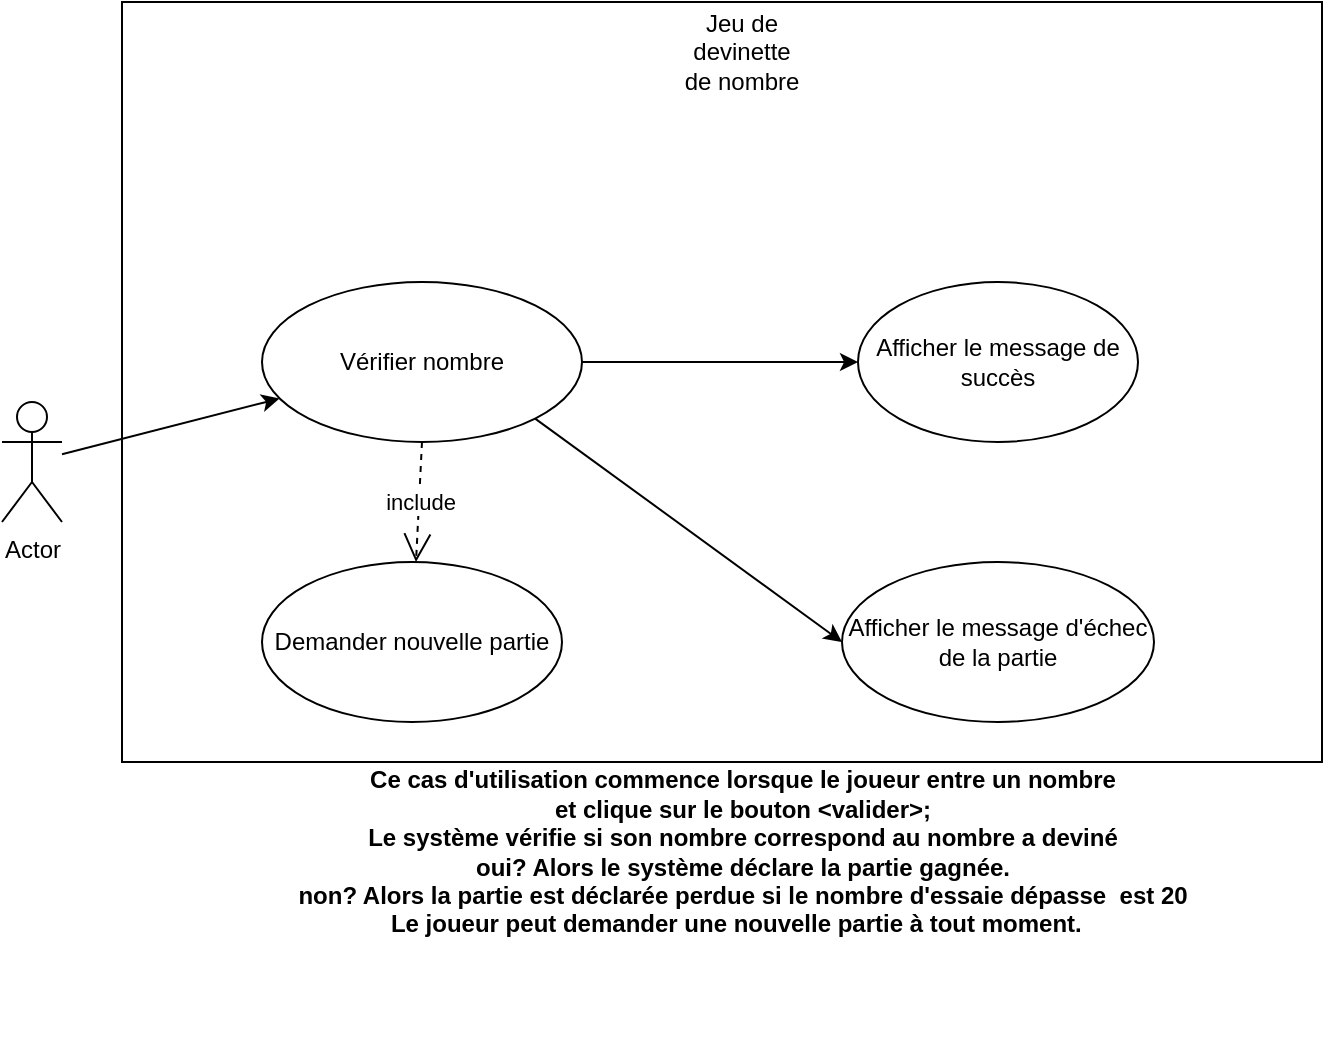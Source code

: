 <mxfile version="23.1.1" type="device">
  <diagram name="Page-1" id="S9jlU5zTJea0odiS6df1">
    <mxGraphModel dx="1034" dy="464" grid="1" gridSize="10" guides="1" tooltips="1" connect="1" arrows="1" fold="1" page="1" pageScale="1" pageWidth="827" pageHeight="1169" math="0" shadow="0">
      <root>
        <mxCell id="0" />
        <mxCell id="1" parent="0" />
        <mxCell id="1hLZS-lY9Z3ocEi8KFrw-1" value="Actor" style="shape=umlActor;verticalLabelPosition=bottom;verticalAlign=top;html=1;outlineConnect=0;" vertex="1" parent="1">
          <mxGeometry x="90" y="250" width="30" height="60" as="geometry" />
        </mxCell>
        <mxCell id="1hLZS-lY9Z3ocEi8KFrw-2" value="" style="rounded=0;whiteSpace=wrap;html=1;" vertex="1" parent="1">
          <mxGeometry x="150" y="50" width="600" height="380" as="geometry" />
        </mxCell>
        <mxCell id="1hLZS-lY9Z3ocEi8KFrw-3" value="Jeu de devinette de nombre" style="text;html=1;strokeColor=none;fillColor=none;align=center;verticalAlign=middle;whiteSpace=wrap;rounded=0;" vertex="1" parent="1">
          <mxGeometry x="430" y="60" width="60" height="30" as="geometry" />
        </mxCell>
        <mxCell id="1hLZS-lY9Z3ocEi8KFrw-5" value="Vérifier nombre" style="ellipse;whiteSpace=wrap;html=1;" vertex="1" parent="1">
          <mxGeometry x="220" y="190" width="160" height="80" as="geometry" />
        </mxCell>
        <mxCell id="1hLZS-lY9Z3ocEi8KFrw-6" value="Afficher le message de succès" style="ellipse;whiteSpace=wrap;html=1;" vertex="1" parent="1">
          <mxGeometry x="518" y="190" width="140" height="80" as="geometry" />
        </mxCell>
        <mxCell id="1hLZS-lY9Z3ocEi8KFrw-8" value="Afficher le message d&#39;échec de la partie" style="ellipse;whiteSpace=wrap;html=1;" vertex="1" parent="1">
          <mxGeometry x="510" y="330" width="156" height="80" as="geometry" />
        </mxCell>
        <mxCell id="1hLZS-lY9Z3ocEi8KFrw-9" value="Demander nouvelle partie" style="ellipse;whiteSpace=wrap;html=1;" vertex="1" parent="1">
          <mxGeometry x="220" y="330" width="150" height="80" as="geometry" />
        </mxCell>
        <mxCell id="1hLZS-lY9Z3ocEi8KFrw-10" value="" style="endArrow=classic;html=1;rounded=0;" edge="1" parent="1" source="1hLZS-lY9Z3ocEi8KFrw-1" target="1hLZS-lY9Z3ocEi8KFrw-5">
          <mxGeometry width="50" height="50" relative="1" as="geometry">
            <mxPoint x="120" y="290" as="sourcePoint" />
            <mxPoint x="170" y="240" as="targetPoint" />
          </mxGeometry>
        </mxCell>
        <mxCell id="1hLZS-lY9Z3ocEi8KFrw-11" value="" style="endArrow=classic;html=1;rounded=0;exitX=1;exitY=0.5;exitDx=0;exitDy=0;entryX=0;entryY=0.5;entryDx=0;entryDy=0;" edge="1" parent="1" source="1hLZS-lY9Z3ocEi8KFrw-5" target="1hLZS-lY9Z3ocEi8KFrw-6">
          <mxGeometry width="50" height="50" relative="1" as="geometry">
            <mxPoint x="460" y="260" as="sourcePoint" />
            <mxPoint x="510" y="210" as="targetPoint" />
          </mxGeometry>
        </mxCell>
        <mxCell id="1hLZS-lY9Z3ocEi8KFrw-12" value="" style="endArrow=classic;html=1;rounded=0;entryX=0;entryY=0.5;entryDx=0;entryDy=0;exitX=1;exitY=1;exitDx=0;exitDy=0;" edge="1" parent="1" source="1hLZS-lY9Z3ocEi8KFrw-5" target="1hLZS-lY9Z3ocEi8KFrw-8">
          <mxGeometry width="50" height="50" relative="1" as="geometry">
            <mxPoint x="370" y="250" as="sourcePoint" />
            <mxPoint x="440" y="280" as="targetPoint" />
          </mxGeometry>
        </mxCell>
        <mxCell id="1hLZS-lY9Z3ocEi8KFrw-13" value="include" style="endArrow=open;endSize=12;dashed=1;html=1;rounded=0;exitX=0.5;exitY=1;exitDx=0;exitDy=0;" edge="1" parent="1" source="1hLZS-lY9Z3ocEi8KFrw-5" target="1hLZS-lY9Z3ocEi8KFrw-9">
          <mxGeometry width="160" relative="1" as="geometry">
            <mxPoint x="450" y="250" as="sourcePoint" />
            <mxPoint x="610" y="250" as="targetPoint" />
          </mxGeometry>
        </mxCell>
        <mxCell id="1hLZS-lY9Z3ocEi8KFrw-14" value="Ce cas d&#39;utilisation commence lorsque le joueur entre un nombre&lt;br&gt;et clique sur le bouton &amp;lt;valider&amp;gt;;&lt;br&gt;Le système vérifie si son nombre correspond au nombre a deviné&lt;br&gt;oui? Alors le système déclare la partie gagnée.&lt;br&gt;non? Alors la partie est déclarée perdue si le nombre d&#39;essaie dépasse&amp;nbsp; est 20&lt;br&gt;Le joueur peut demander une nouvelle partie à tout moment.&amp;nbsp;&amp;nbsp;" style="text;align=center;fontStyle=1;verticalAlign=middle;spacingLeft=3;spacingRight=3;strokeColor=none;rotatable=0;points=[[0,0.5],[1,0.5]];portConstraint=eastwest;html=1;" vertex="1" parent="1">
          <mxGeometry x="345" y="380" width="230" height="190" as="geometry" />
        </mxCell>
      </root>
    </mxGraphModel>
  </diagram>
</mxfile>
